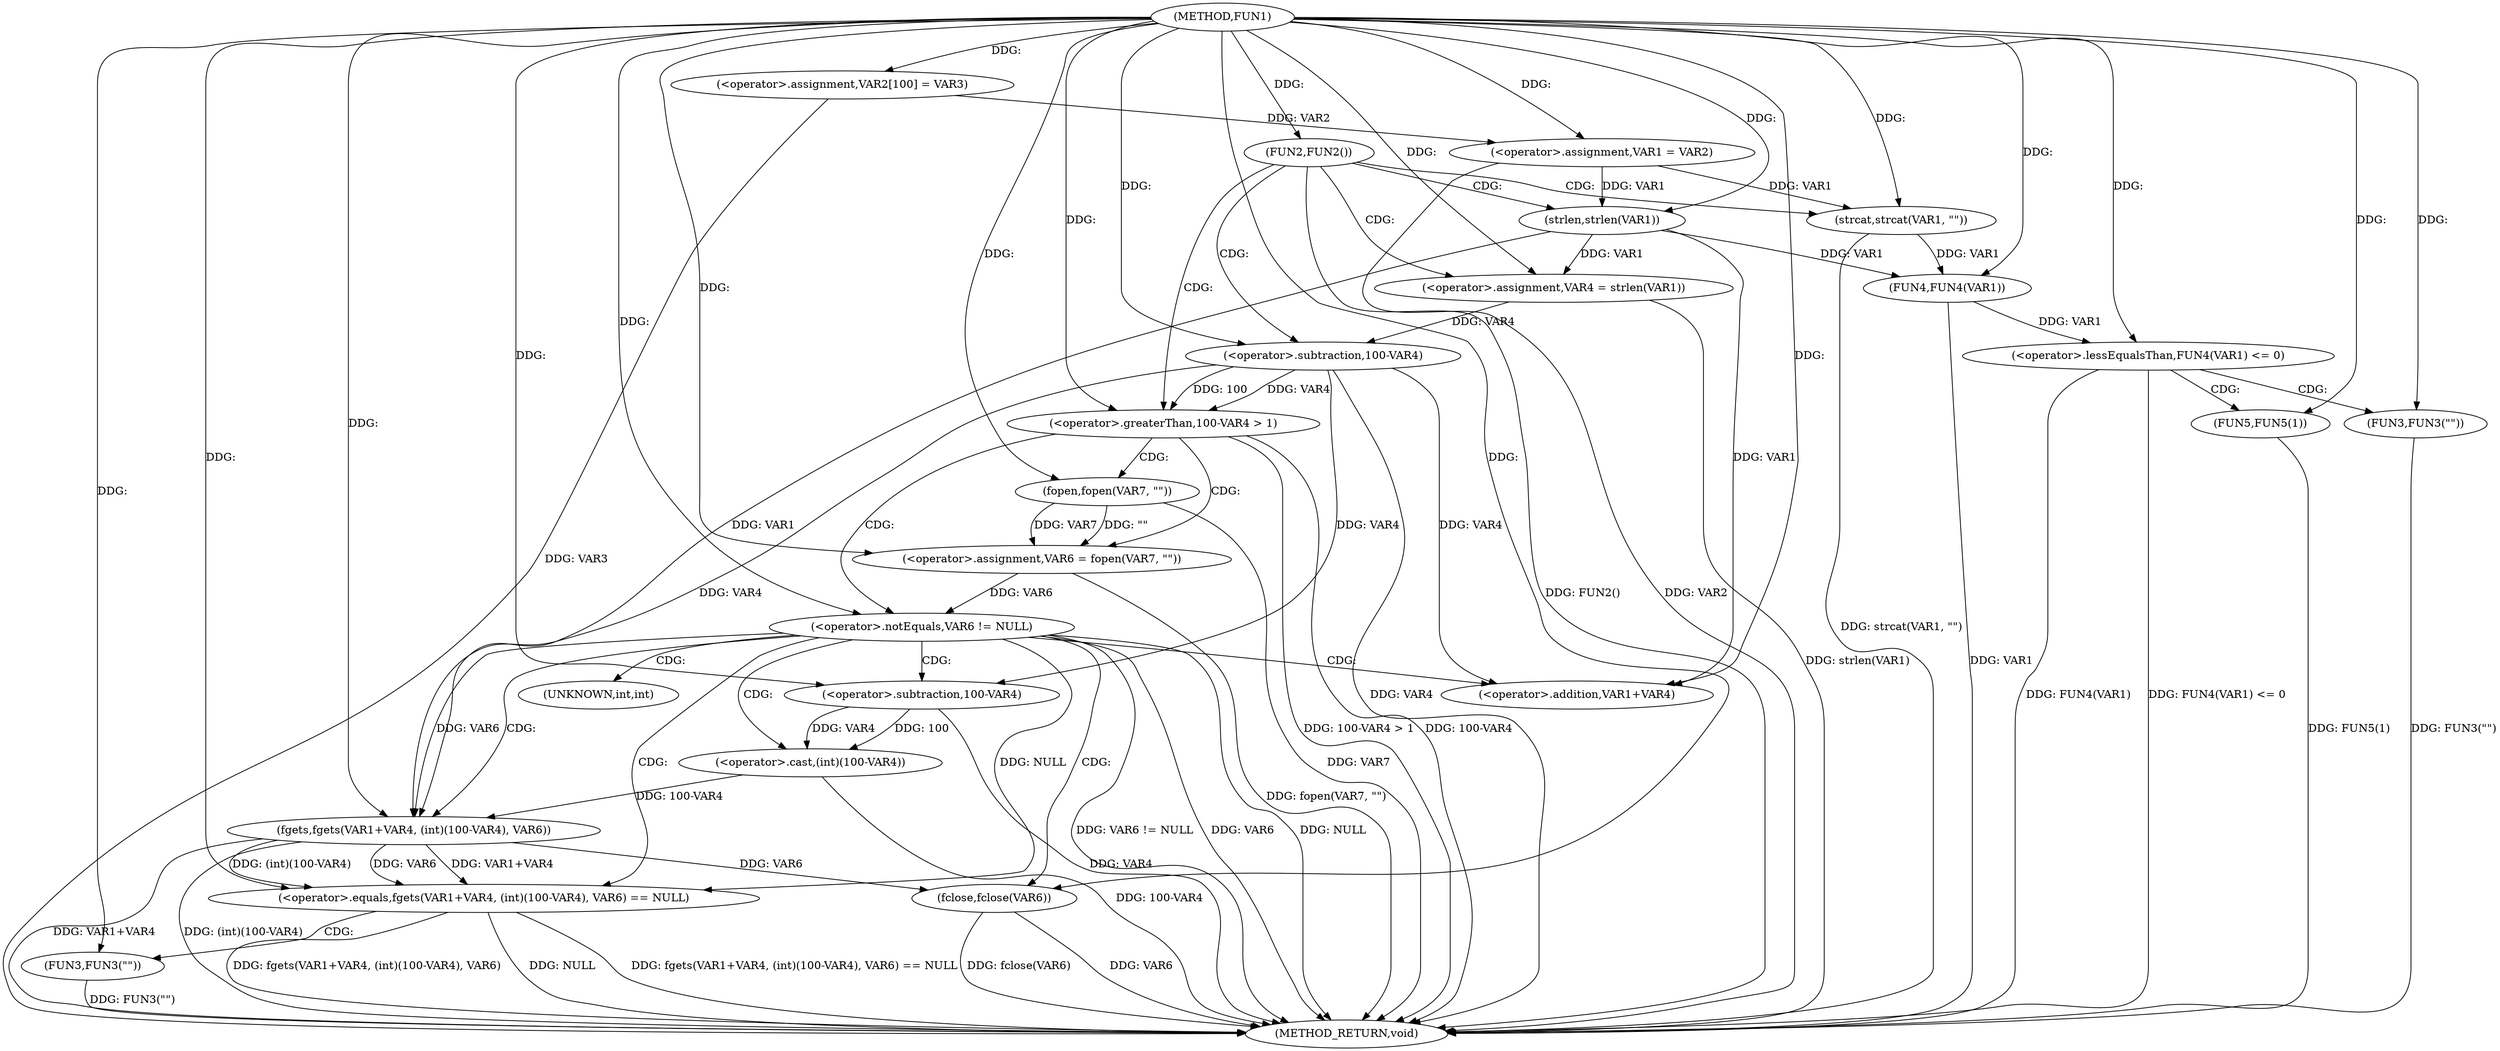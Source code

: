 digraph FUN1 {  
"1000100" [label = "(METHOD,FUN1)" ]
"1000170" [label = "(METHOD_RETURN,void)" ]
"1000104" [label = "(<operator>.assignment,VAR2[100] = VAR3)" ]
"1000107" [label = "(<operator>.assignment,VAR1 = VAR2)" ]
"1000111" [label = "(FUN2,FUN2())" ]
"1000115" [label = "(<operator>.assignment,VAR4 = strlen(VAR1))" ]
"1000117" [label = "(strlen,strlen(VAR1))" ]
"1000121" [label = "(<operator>.greaterThan,100-VAR4 > 1)" ]
"1000122" [label = "(<operator>.subtraction,100-VAR4)" ]
"1000127" [label = "(<operator>.assignment,VAR6 = fopen(VAR7, \"\"))" ]
"1000129" [label = "(fopen,fopen(VAR7, \"\"))" ]
"1000133" [label = "(<operator>.notEquals,VAR6 != NULL)" ]
"1000138" [label = "(<operator>.equals,fgets(VAR1+VAR4, (int)(100-VAR4), VAR6) == NULL)" ]
"1000139" [label = "(fgets,fgets(VAR1+VAR4, (int)(100-VAR4), VAR6))" ]
"1000140" [label = "(<operator>.addition,VAR1+VAR4)" ]
"1000143" [label = "(<operator>.cast,(int)(100-VAR4))" ]
"1000145" [label = "(<operator>.subtraction,100-VAR4)" ]
"1000151" [label = "(FUN3,FUN3(\"\"))" ]
"1000153" [label = "(fclose,fclose(VAR6))" ]
"1000157" [label = "(strcat,strcat(VAR1, \"\"))" ]
"1000161" [label = "(<operator>.lessEqualsThan,FUN4(VAR1) <= 0)" ]
"1000162" [label = "(FUN4,FUN4(VAR1))" ]
"1000166" [label = "(FUN3,FUN3(\"\"))" ]
"1000168" [label = "(FUN5,FUN5(1))" ]
"1000144" [label = "(UNKNOWN,int,int)" ]
  "1000115" -> "1000170"  [ label = "DDG: strlen(VAR1)"] 
  "1000157" -> "1000170"  [ label = "DDG: strcat(VAR1, \"\")"] 
  "1000138" -> "1000170"  [ label = "DDG: fgets(VAR1+VAR4, (int)(100-VAR4), VAR6)"] 
  "1000138" -> "1000170"  [ label = "DDG: NULL"] 
  "1000133" -> "1000170"  [ label = "DDG: VAR6 != NULL"] 
  "1000153" -> "1000170"  [ label = "DDG: VAR6"] 
  "1000133" -> "1000170"  [ label = "DDG: NULL"] 
  "1000138" -> "1000170"  [ label = "DDG: fgets(VAR1+VAR4, (int)(100-VAR4), VAR6) == NULL"] 
  "1000122" -> "1000170"  [ label = "DDG: VAR4"] 
  "1000168" -> "1000170"  [ label = "DDG: FUN5(1)"] 
  "1000129" -> "1000170"  [ label = "DDG: VAR7"] 
  "1000151" -> "1000170"  [ label = "DDG: FUN3(\"\")"] 
  "1000166" -> "1000170"  [ label = "DDG: FUN3(\"\")"] 
  "1000139" -> "1000170"  [ label = "DDG: VAR1+VAR4"] 
  "1000127" -> "1000170"  [ label = "DDG: fopen(VAR7, \"\")"] 
  "1000133" -> "1000170"  [ label = "DDG: VAR6"] 
  "1000121" -> "1000170"  [ label = "DDG: 100-VAR4 > 1"] 
  "1000153" -> "1000170"  [ label = "DDG: fclose(VAR6)"] 
  "1000139" -> "1000170"  [ label = "DDG: (int)(100-VAR4)"] 
  "1000121" -> "1000170"  [ label = "DDG: 100-VAR4"] 
  "1000143" -> "1000170"  [ label = "DDG: 100-VAR4"] 
  "1000162" -> "1000170"  [ label = "DDG: VAR1"] 
  "1000161" -> "1000170"  [ label = "DDG: FUN4(VAR1)"] 
  "1000145" -> "1000170"  [ label = "DDG: VAR4"] 
  "1000111" -> "1000170"  [ label = "DDG: FUN2()"] 
  "1000161" -> "1000170"  [ label = "DDG: FUN4(VAR1) <= 0"] 
  "1000104" -> "1000170"  [ label = "DDG: VAR3"] 
  "1000107" -> "1000170"  [ label = "DDG: VAR2"] 
  "1000100" -> "1000104"  [ label = "DDG: "] 
  "1000104" -> "1000107"  [ label = "DDG: VAR2"] 
  "1000100" -> "1000107"  [ label = "DDG: "] 
  "1000100" -> "1000111"  [ label = "DDG: "] 
  "1000117" -> "1000115"  [ label = "DDG: VAR1"] 
  "1000100" -> "1000115"  [ label = "DDG: "] 
  "1000107" -> "1000117"  [ label = "DDG: VAR1"] 
  "1000100" -> "1000117"  [ label = "DDG: "] 
  "1000122" -> "1000121"  [ label = "DDG: 100"] 
  "1000122" -> "1000121"  [ label = "DDG: VAR4"] 
  "1000100" -> "1000122"  [ label = "DDG: "] 
  "1000115" -> "1000122"  [ label = "DDG: VAR4"] 
  "1000100" -> "1000121"  [ label = "DDG: "] 
  "1000129" -> "1000127"  [ label = "DDG: VAR7"] 
  "1000129" -> "1000127"  [ label = "DDG: \"\""] 
  "1000100" -> "1000127"  [ label = "DDG: "] 
  "1000100" -> "1000129"  [ label = "DDG: "] 
  "1000127" -> "1000133"  [ label = "DDG: VAR6"] 
  "1000100" -> "1000133"  [ label = "DDG: "] 
  "1000139" -> "1000138"  [ label = "DDG: VAR1+VAR4"] 
  "1000139" -> "1000138"  [ label = "DDG: (int)(100-VAR4)"] 
  "1000139" -> "1000138"  [ label = "DDG: VAR6"] 
  "1000117" -> "1000139"  [ label = "DDG: VAR1"] 
  "1000100" -> "1000139"  [ label = "DDG: "] 
  "1000122" -> "1000139"  [ label = "DDG: VAR4"] 
  "1000117" -> "1000140"  [ label = "DDG: VAR1"] 
  "1000100" -> "1000140"  [ label = "DDG: "] 
  "1000122" -> "1000140"  [ label = "DDG: VAR4"] 
  "1000143" -> "1000139"  [ label = "DDG: 100-VAR4"] 
  "1000145" -> "1000143"  [ label = "DDG: 100"] 
  "1000145" -> "1000143"  [ label = "DDG: VAR4"] 
  "1000100" -> "1000145"  [ label = "DDG: "] 
  "1000122" -> "1000145"  [ label = "DDG: VAR4"] 
  "1000133" -> "1000139"  [ label = "DDG: VAR6"] 
  "1000133" -> "1000138"  [ label = "DDG: NULL"] 
  "1000100" -> "1000138"  [ label = "DDG: "] 
  "1000100" -> "1000151"  [ label = "DDG: "] 
  "1000139" -> "1000153"  [ label = "DDG: VAR6"] 
  "1000100" -> "1000153"  [ label = "DDG: "] 
  "1000107" -> "1000157"  [ label = "DDG: VAR1"] 
  "1000100" -> "1000157"  [ label = "DDG: "] 
  "1000162" -> "1000161"  [ label = "DDG: VAR1"] 
  "1000157" -> "1000162"  [ label = "DDG: VAR1"] 
  "1000117" -> "1000162"  [ label = "DDG: VAR1"] 
  "1000100" -> "1000162"  [ label = "DDG: "] 
  "1000100" -> "1000161"  [ label = "DDG: "] 
  "1000100" -> "1000166"  [ label = "DDG: "] 
  "1000100" -> "1000168"  [ label = "DDG: "] 
  "1000111" -> "1000121"  [ label = "CDG: "] 
  "1000111" -> "1000117"  [ label = "CDG: "] 
  "1000111" -> "1000115"  [ label = "CDG: "] 
  "1000111" -> "1000157"  [ label = "CDG: "] 
  "1000111" -> "1000122"  [ label = "CDG: "] 
  "1000121" -> "1000127"  [ label = "CDG: "] 
  "1000121" -> "1000129"  [ label = "CDG: "] 
  "1000121" -> "1000133"  [ label = "CDG: "] 
  "1000133" -> "1000153"  [ label = "CDG: "] 
  "1000133" -> "1000143"  [ label = "CDG: "] 
  "1000133" -> "1000145"  [ label = "CDG: "] 
  "1000133" -> "1000139"  [ label = "CDG: "] 
  "1000133" -> "1000144"  [ label = "CDG: "] 
  "1000133" -> "1000140"  [ label = "CDG: "] 
  "1000133" -> "1000138"  [ label = "CDG: "] 
  "1000138" -> "1000151"  [ label = "CDG: "] 
  "1000161" -> "1000168"  [ label = "CDG: "] 
  "1000161" -> "1000166"  [ label = "CDG: "] 
}

